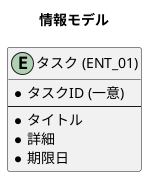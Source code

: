 @startuml
title 情報モデル

entity "タスク (ENT_01)" {
  * タスクID (一意)
  --
  * タイトル
  * 詳細
  * 期限日
}

@enduml
